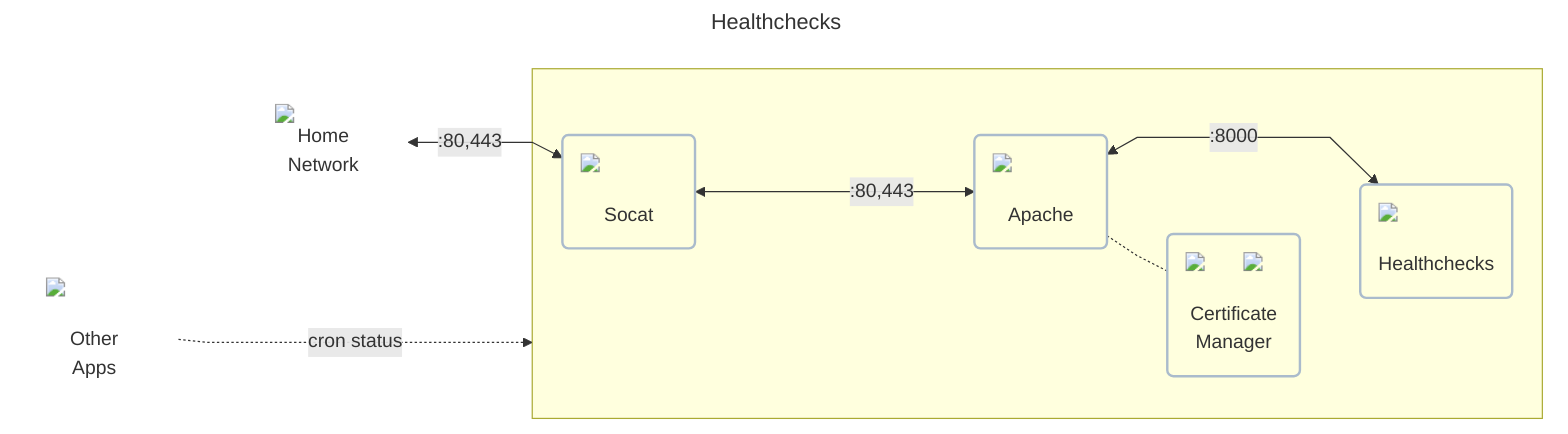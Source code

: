 ---
title: Healthchecks
---
%%{ init : { "theme" : "default", "flowchart" : { "curve" : "linear" }}}%%

flowchart LR
    classDef default fill:#00000000,stroke:#00000000,stroke-width:0px;
    classDef component fill:#00000000,stroke:#aabbccff,stroke-width:2px;
    classDef section fill:#00000000,stroke:#aabbccff,stroke-width:3px;

    outside_network["<img src='../../../../icons/network.png' style='min-width:80px;max-width:80px' />Home<br />Network"]
    other_apps["<img src='../../../../icons/apps.png' style='min-width:80px;max-width:80px' /><br />Other<br />Apps"]

    subgraph wrapper[" "]
        certificate_manager("<img src='../../../../icons/cronjob.png' style='min-width:32px;max-width:32px;position:absolute;top:0;right:0' /><img src='../../../../icons/lets-encrypt.png' style='min-width:80px;max-width:80px' /><br />Certificate<br />Manager")
        http_proxy("<img src='../../../../icons/apache.png' style='min-width:80px;max-width:80px' /><br />Apache")
        healthchecks("<img src='../../../../icons/healthchecks.png' style='min-width:80px;max-width:80px' /><br />Healthchecks")
        socket_proxy("<img src='../../../../icons/ingress.png' style='min-width:80px;max-width:80px' /><br />Socat")

        class certificate_manager component
        class http_proxy component
        class healthchecks component
        class socket_proxy component

        certificate_manager ~~~ healthchecks
        socket_proxy <--->|:80,443| http_proxy <--->|:8000| healthchecks
        http_proxy -.- certificate_manager
    end
    class wrapper section

    outside_network <-->|:80,443| socket_proxy
    other_apps -..->|cron status| wrapper
    other_apps ~~~~ socket_proxy